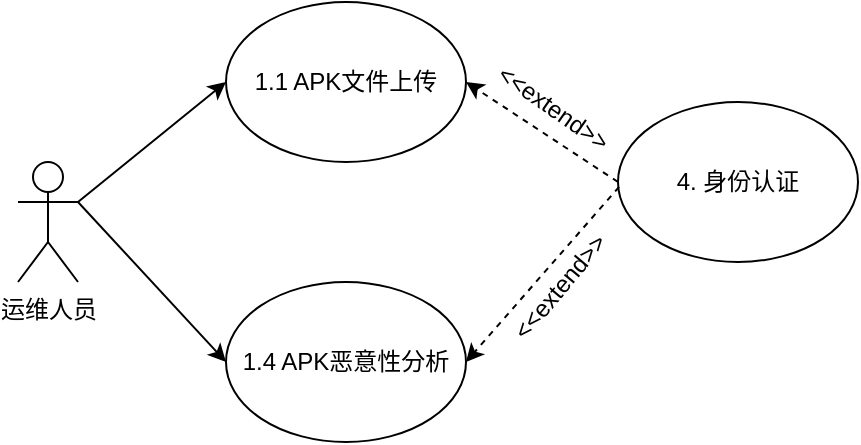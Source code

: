 <mxfile version="23.1.8" type="github">
  <diagram name="第 1 页" id="m4R4y16XppHf2_eSmbMv">
    <mxGraphModel dx="1050" dy="574" grid="1" gridSize="10" guides="1" tooltips="1" connect="1" arrows="1" fold="1" page="1" pageScale="1" pageWidth="827" pageHeight="1169" math="0" shadow="0">
      <root>
        <mxCell id="0" />
        <mxCell id="1" parent="0" />
        <mxCell id="ozoMpvkCseTEtSfeOwfC-1" style="rounded=0;orthogonalLoop=1;jettySize=auto;html=1;exitX=1;exitY=0.333;exitDx=0;exitDy=0;exitPerimeter=0;entryX=0;entryY=0.5;entryDx=0;entryDy=0;" edge="1" parent="1" source="ozoMpvkCseTEtSfeOwfC-5" target="ozoMpvkCseTEtSfeOwfC-6">
          <mxGeometry relative="1" as="geometry" />
        </mxCell>
        <mxCell id="ozoMpvkCseTEtSfeOwfC-4" style="rounded=0;orthogonalLoop=1;jettySize=auto;html=1;exitX=1;exitY=0.333;exitDx=0;exitDy=0;exitPerimeter=0;entryX=0;entryY=0.5;entryDx=0;entryDy=0;" edge="1" parent="1" source="ozoMpvkCseTEtSfeOwfC-5" target="ozoMpvkCseTEtSfeOwfC-17">
          <mxGeometry relative="1" as="geometry" />
        </mxCell>
        <mxCell id="ozoMpvkCseTEtSfeOwfC-5" value="运维人员" style="shape=umlActor;verticalLabelPosition=bottom;verticalAlign=top;html=1;outlineConnect=0;" vertex="1" parent="1">
          <mxGeometry x="250" y="240" width="30" height="60" as="geometry" />
        </mxCell>
        <mxCell id="ozoMpvkCseTEtSfeOwfC-6" value="1.1 APK文件上传" style="ellipse;whiteSpace=wrap;html=1;" vertex="1" parent="1">
          <mxGeometry x="354" y="160" width="120" height="80" as="geometry" />
        </mxCell>
        <mxCell id="ozoMpvkCseTEtSfeOwfC-8" style="rounded=0;orthogonalLoop=1;jettySize=auto;html=1;exitX=0;exitY=0.5;exitDx=0;exitDy=0;entryX=1;entryY=0.5;entryDx=0;entryDy=0;dashed=1;" edge="1" parent="1" source="ozoMpvkCseTEtSfeOwfC-10" target="ozoMpvkCseTEtSfeOwfC-6">
          <mxGeometry relative="1" as="geometry" />
        </mxCell>
        <mxCell id="ozoMpvkCseTEtSfeOwfC-10" value="4. 身份认证" style="ellipse;whiteSpace=wrap;html=1;" vertex="1" parent="1">
          <mxGeometry x="550" y="210" width="120" height="80" as="geometry" />
        </mxCell>
        <mxCell id="ozoMpvkCseTEtSfeOwfC-11" value="&amp;lt;&amp;lt;extend&amp;gt;&amp;gt;" style="text;html=1;strokeColor=none;fillColor=none;align=center;verticalAlign=middle;whiteSpace=wrap;rounded=0;rotation=35;" vertex="1" parent="1">
          <mxGeometry x="482.5" y="200" width="70" height="25" as="geometry" />
        </mxCell>
        <mxCell id="ozoMpvkCseTEtSfeOwfC-13" style="rounded=0;orthogonalLoop=1;jettySize=auto;html=1;exitX=1;exitY=0.25;exitDx=0;exitDy=0;entryX=1;entryY=0.5;entryDx=0;entryDy=0;dashed=1;" edge="1" parent="1" target="ozoMpvkCseTEtSfeOwfC-17">
          <mxGeometry relative="1" as="geometry">
            <mxPoint x="550.554" y="252.423" as="sourcePoint" />
          </mxGeometry>
        </mxCell>
        <mxCell id="ozoMpvkCseTEtSfeOwfC-17" value="1.4 APK恶意性分析" style="ellipse;whiteSpace=wrap;html=1;" vertex="1" parent="1">
          <mxGeometry x="354" y="300" width="120" height="80" as="geometry" />
        </mxCell>
        <mxCell id="ozoMpvkCseTEtSfeOwfC-18" value="&amp;lt;&amp;lt;extend&amp;gt;&amp;gt;" style="text;html=1;strokeColor=none;fillColor=none;align=center;verticalAlign=middle;whiteSpace=wrap;rounded=0;rotation=-50;" vertex="1" parent="1">
          <mxGeometry x="482.5" y="290" width="76" height="25" as="geometry" />
        </mxCell>
      </root>
    </mxGraphModel>
  </diagram>
</mxfile>
